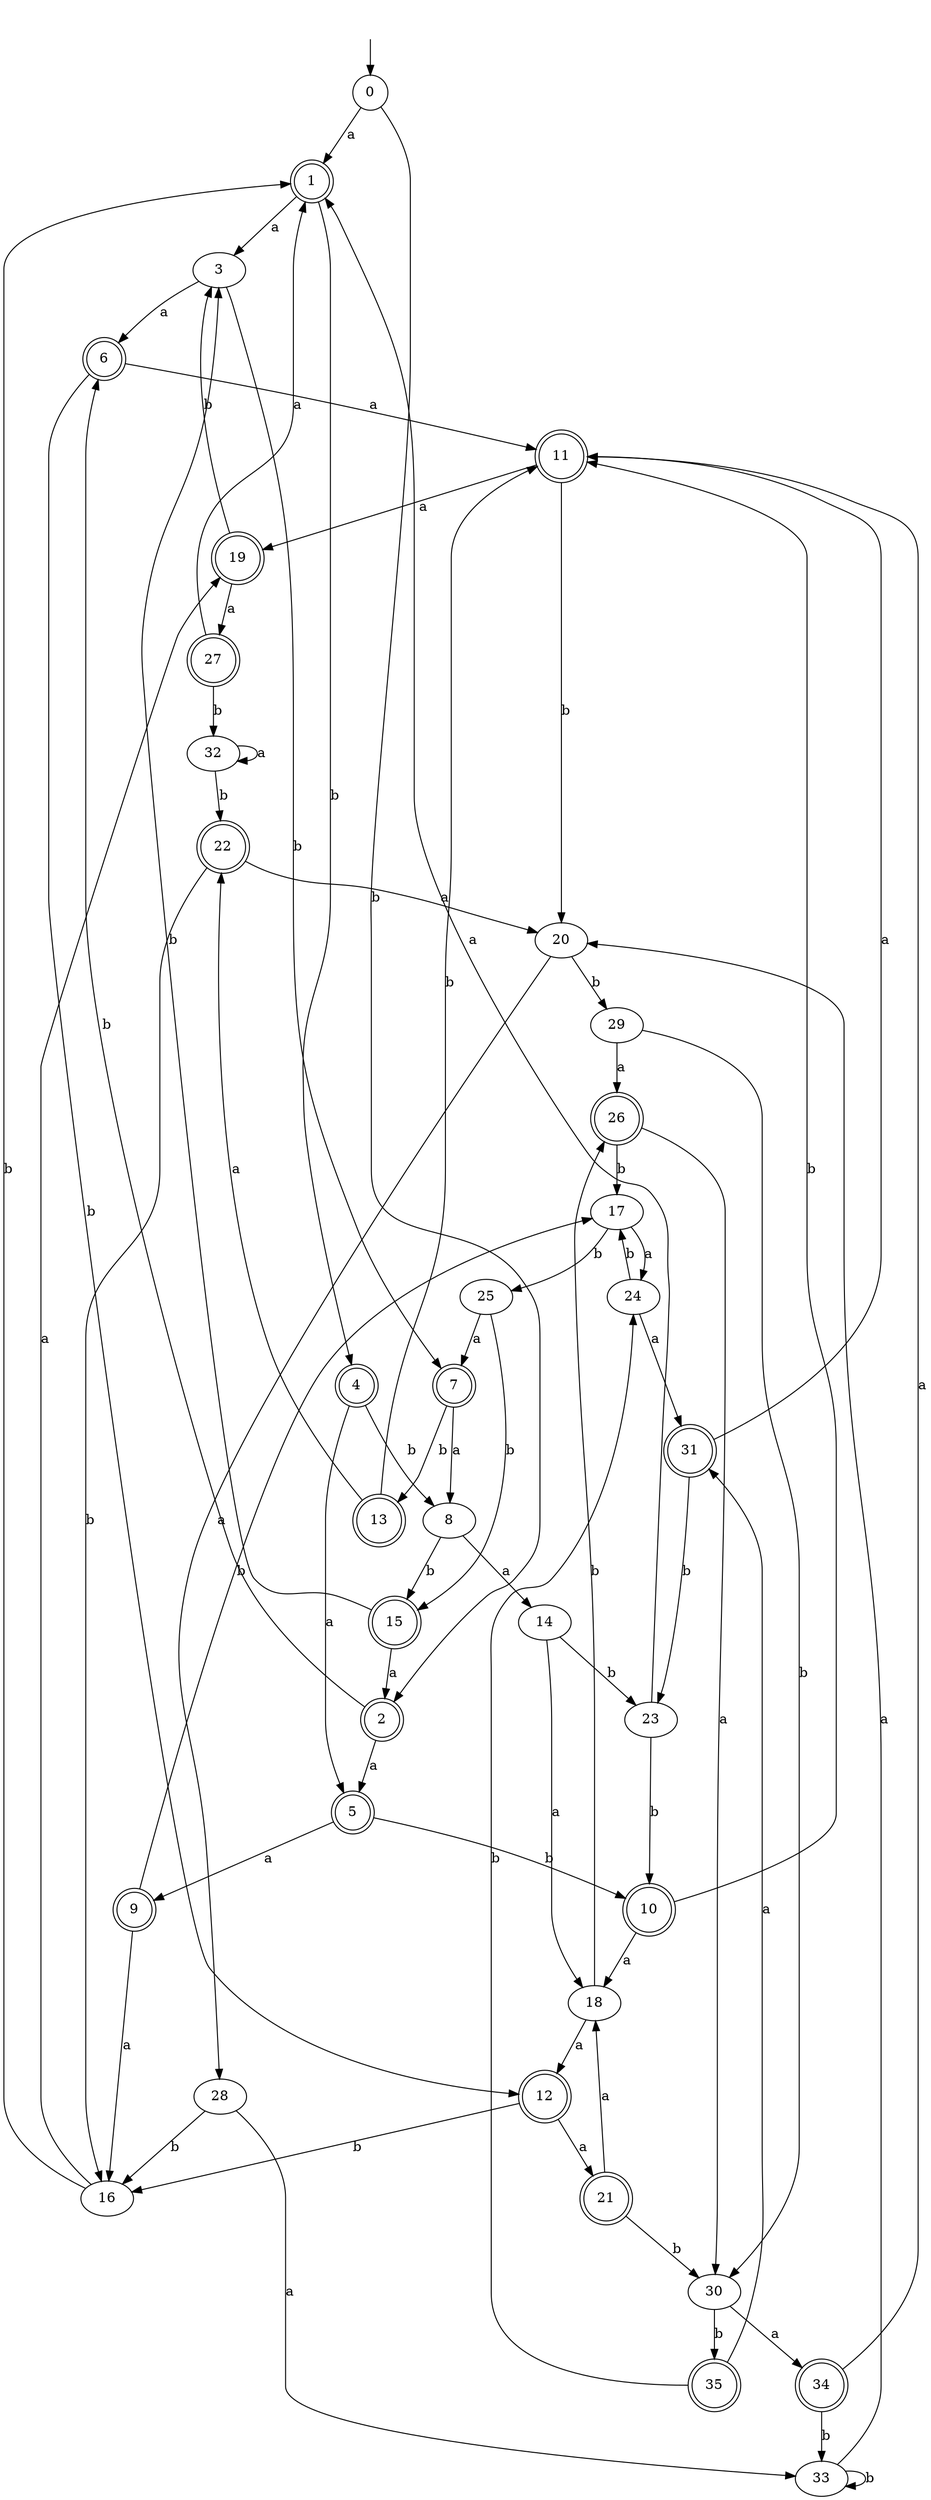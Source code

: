 digraph RandomDFA {
  __start0 [label="", shape=none];
  __start0 -> 0 [label=""];
  0 [shape=circle]
  0 -> 1 [label="a"]
  0 -> 2 [label="b"]
  1 [shape=doublecircle]
  1 -> 3 [label="a"]
  1 -> 4 [label="b"]
  2 [shape=doublecircle]
  2 -> 5 [label="a"]
  2 -> 6 [label="b"]
  3
  3 -> 6 [label="a"]
  3 -> 7 [label="b"]
  4 [shape=doublecircle]
  4 -> 5 [label="a"]
  4 -> 8 [label="b"]
  5 [shape=doublecircle]
  5 -> 9 [label="a"]
  5 -> 10 [label="b"]
  6 [shape=doublecircle]
  6 -> 11 [label="a"]
  6 -> 12 [label="b"]
  7 [shape=doublecircle]
  7 -> 8 [label="a"]
  7 -> 13 [label="b"]
  8
  8 -> 14 [label="a"]
  8 -> 15 [label="b"]
  9 [shape=doublecircle]
  9 -> 16 [label="a"]
  9 -> 17 [label="b"]
  10 [shape=doublecircle]
  10 -> 18 [label="a"]
  10 -> 11 [label="b"]
  11 [shape=doublecircle]
  11 -> 19 [label="a"]
  11 -> 20 [label="b"]
  12 [shape=doublecircle]
  12 -> 21 [label="a"]
  12 -> 16 [label="b"]
  13 [shape=doublecircle]
  13 -> 22 [label="a"]
  13 -> 11 [label="b"]
  14
  14 -> 18 [label="a"]
  14 -> 23 [label="b"]
  15 [shape=doublecircle]
  15 -> 2 [label="a"]
  15 -> 3 [label="b"]
  16
  16 -> 19 [label="a"]
  16 -> 1 [label="b"]
  17
  17 -> 24 [label="a"]
  17 -> 25 [label="b"]
  18
  18 -> 12 [label="a"]
  18 -> 26 [label="b"]
  19 [shape=doublecircle]
  19 -> 27 [label="a"]
  19 -> 3 [label="b"]
  20
  20 -> 28 [label="a"]
  20 -> 29 [label="b"]
  21 [shape=doublecircle]
  21 -> 18 [label="a"]
  21 -> 30 [label="b"]
  22 [shape=doublecircle]
  22 -> 20 [label="a"]
  22 -> 16 [label="b"]
  23
  23 -> 1 [label="a"]
  23 -> 10 [label="b"]
  24
  24 -> 31 [label="a"]
  24 -> 17 [label="b"]
  25
  25 -> 7 [label="a"]
  25 -> 15 [label="b"]
  26 [shape=doublecircle]
  26 -> 30 [label="a"]
  26 -> 17 [label="b"]
  27 [shape=doublecircle]
  27 -> 1 [label="a"]
  27 -> 32 [label="b"]
  28
  28 -> 33 [label="a"]
  28 -> 16 [label="b"]
  29
  29 -> 26 [label="a"]
  29 -> 30 [label="b"]
  30
  30 -> 34 [label="a"]
  30 -> 35 [label="b"]
  31 [shape=doublecircle]
  31 -> 11 [label="a"]
  31 -> 23 [label="b"]
  32
  32 -> 32 [label="a"]
  32 -> 22 [label="b"]
  33
  33 -> 20 [label="a"]
  33 -> 33 [label="b"]
  34 [shape=doublecircle]
  34 -> 11 [label="a"]
  34 -> 33 [label="b"]
  35 [shape=doublecircle]
  35 -> 31 [label="a"]
  35 -> 24 [label="b"]
}

